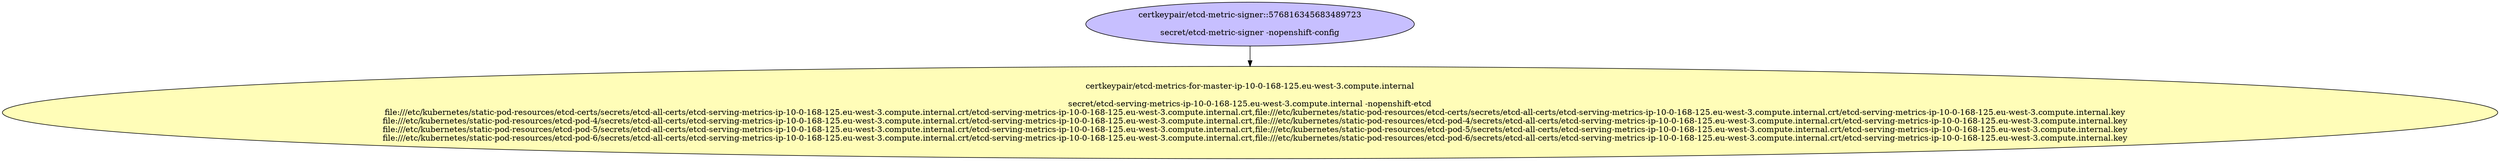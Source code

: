 digraph "Local Certificate" {
  // Node definitions.
  1 [
    label="certkeypair/etcd-metric-signer::576816345683489723\n\nsecret/etcd-metric-signer -nopenshift-config\n"
    style=filled
    fillcolor="#c7bfff"
  ];
  2 [
    label="certkeypair/etcd-metrics-for-master-ip-10-0-168-125.eu-west-3.compute.internal\n\nsecret/etcd-serving-metrics-ip-10-0-168-125.eu-west-3.compute.internal -nopenshift-etcd\n    file:///etc/kubernetes/static-pod-resources/etcd-certs/secrets/etcd-all-certs/etcd-serving-metrics-ip-10-0-168-125.eu-west-3.compute.internal.crt/etcd-serving-metrics-ip-10-0-168-125.eu-west-3.compute.internal.crt,file:///etc/kubernetes/static-pod-resources/etcd-certs/secrets/etcd-all-certs/etcd-serving-metrics-ip-10-0-168-125.eu-west-3.compute.internal.crt/etcd-serving-metrics-ip-10-0-168-125.eu-west-3.compute.internal.key\n    file:///etc/kubernetes/static-pod-resources/etcd-pod-4/secrets/etcd-all-certs/etcd-serving-metrics-ip-10-0-168-125.eu-west-3.compute.internal.crt/etcd-serving-metrics-ip-10-0-168-125.eu-west-3.compute.internal.crt,file:///etc/kubernetes/static-pod-resources/etcd-pod-4/secrets/etcd-all-certs/etcd-serving-metrics-ip-10-0-168-125.eu-west-3.compute.internal.crt/etcd-serving-metrics-ip-10-0-168-125.eu-west-3.compute.internal.key\n    file:///etc/kubernetes/static-pod-resources/etcd-pod-5/secrets/etcd-all-certs/etcd-serving-metrics-ip-10-0-168-125.eu-west-3.compute.internal.crt/etcd-serving-metrics-ip-10-0-168-125.eu-west-3.compute.internal.crt,file:///etc/kubernetes/static-pod-resources/etcd-pod-5/secrets/etcd-all-certs/etcd-serving-metrics-ip-10-0-168-125.eu-west-3.compute.internal.crt/etcd-serving-metrics-ip-10-0-168-125.eu-west-3.compute.internal.key\n    file:///etc/kubernetes/static-pod-resources/etcd-pod-6/secrets/etcd-all-certs/etcd-serving-metrics-ip-10-0-168-125.eu-west-3.compute.internal.crt/etcd-serving-metrics-ip-10-0-168-125.eu-west-3.compute.internal.crt,file:///etc/kubernetes/static-pod-resources/etcd-pod-6/secrets/etcd-all-certs/etcd-serving-metrics-ip-10-0-168-125.eu-west-3.compute.internal.crt/etcd-serving-metrics-ip-10-0-168-125.eu-west-3.compute.internal.key\n"
    style=filled
    fillcolor="#fffdb8"
  ];

  // Edge definitions.
  1 -> 2;
}